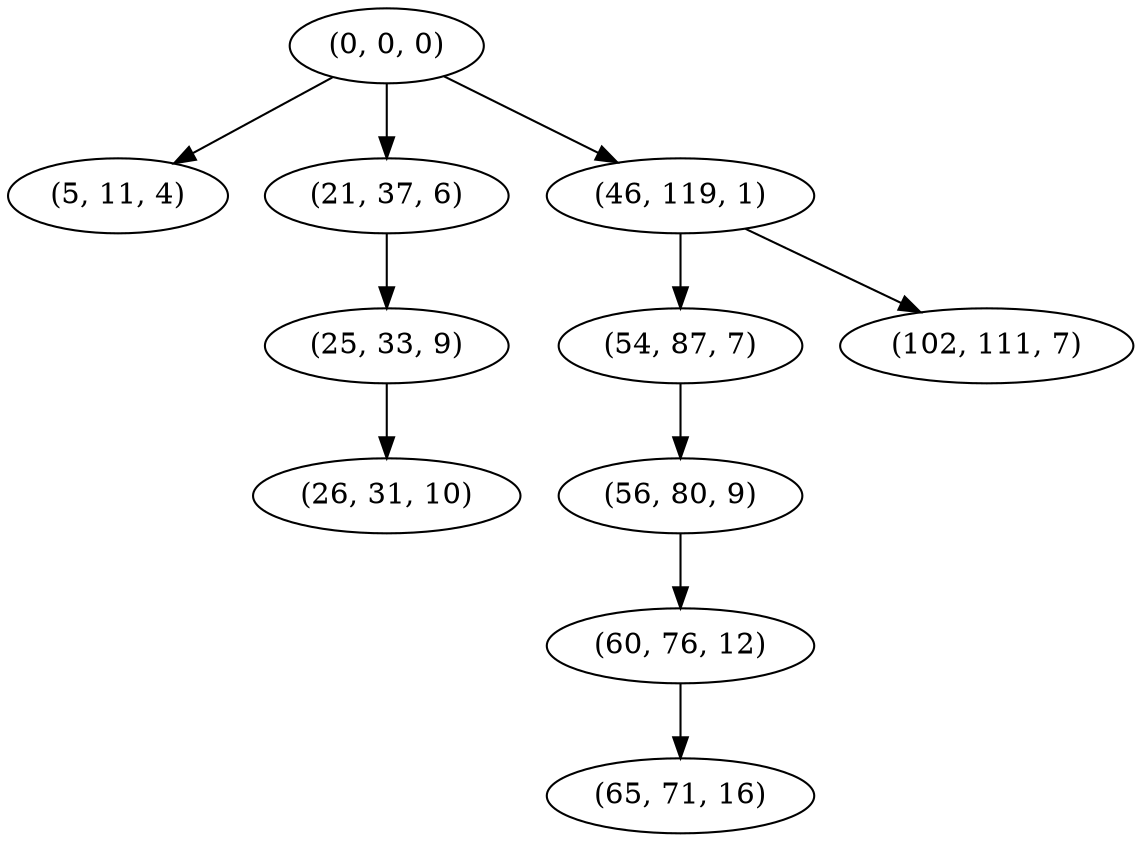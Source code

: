 digraph tree {
    "(0, 0, 0)";
    "(5, 11, 4)";
    "(21, 37, 6)";
    "(25, 33, 9)";
    "(26, 31, 10)";
    "(46, 119, 1)";
    "(54, 87, 7)";
    "(56, 80, 9)";
    "(60, 76, 12)";
    "(65, 71, 16)";
    "(102, 111, 7)";
    "(0, 0, 0)" -> "(5, 11, 4)";
    "(0, 0, 0)" -> "(21, 37, 6)";
    "(0, 0, 0)" -> "(46, 119, 1)";
    "(21, 37, 6)" -> "(25, 33, 9)";
    "(25, 33, 9)" -> "(26, 31, 10)";
    "(46, 119, 1)" -> "(54, 87, 7)";
    "(46, 119, 1)" -> "(102, 111, 7)";
    "(54, 87, 7)" -> "(56, 80, 9)";
    "(56, 80, 9)" -> "(60, 76, 12)";
    "(60, 76, 12)" -> "(65, 71, 16)";
}

